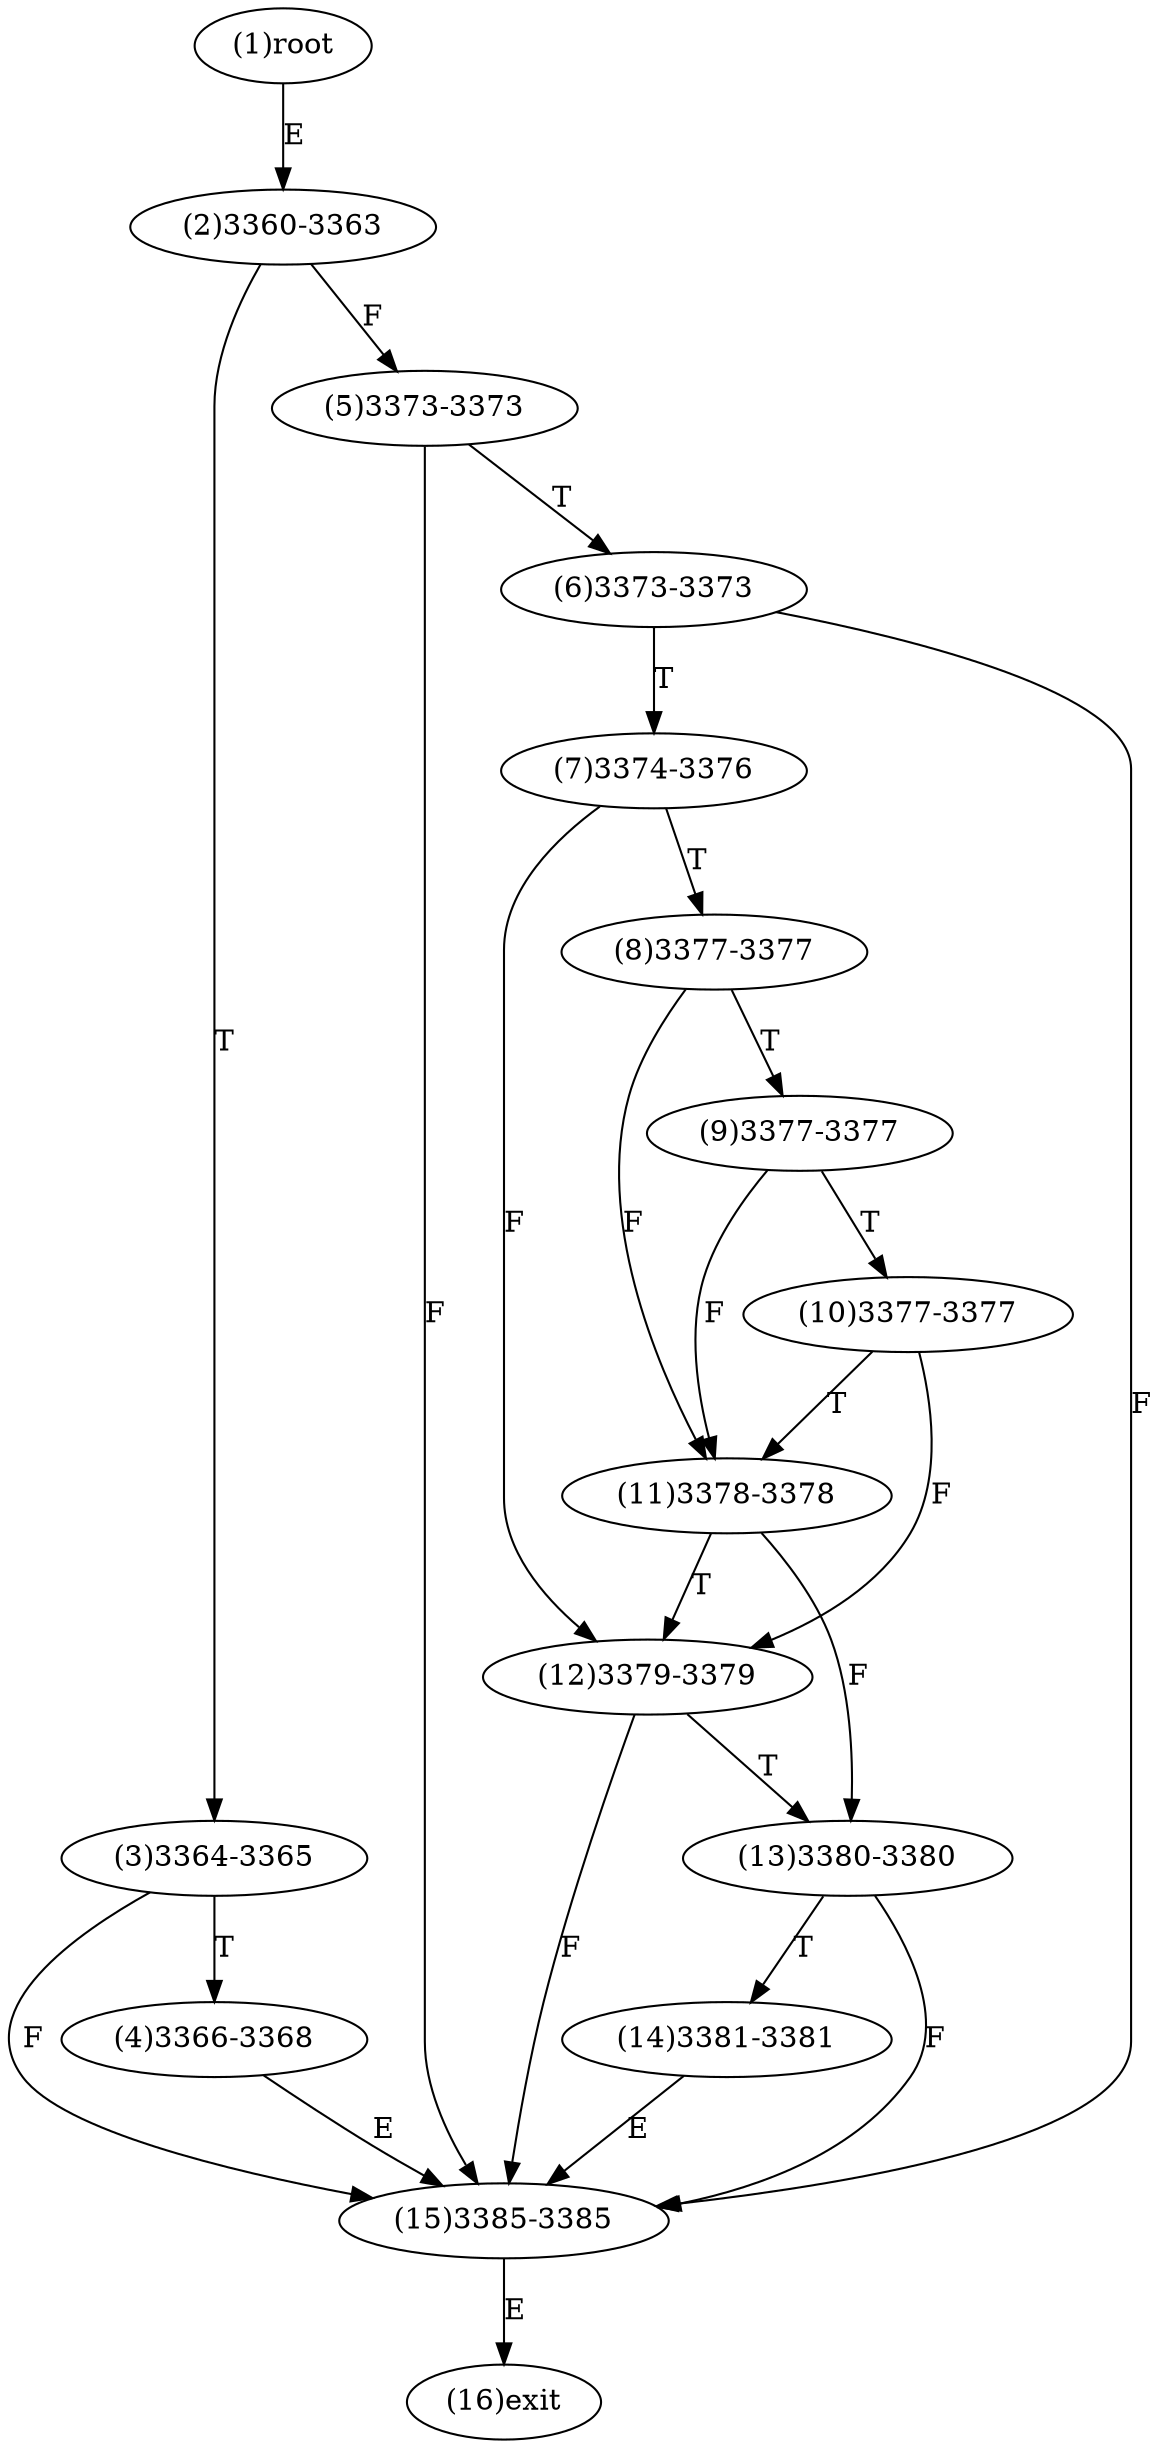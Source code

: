 digraph "" { 
1[ label="(1)root"];
2[ label="(2)3360-3363"];
3[ label="(3)3364-3365"];
4[ label="(4)3366-3368"];
5[ label="(5)3373-3373"];
6[ label="(6)3373-3373"];
7[ label="(7)3374-3376"];
8[ label="(8)3377-3377"];
9[ label="(9)3377-3377"];
10[ label="(10)3377-3377"];
11[ label="(11)3378-3378"];
12[ label="(12)3379-3379"];
13[ label="(13)3380-3380"];
14[ label="(14)3381-3381"];
15[ label="(15)3385-3385"];
16[ label="(16)exit"];
1->2[ label="E"];
2->5[ label="F"];
2->3[ label="T"];
3->15[ label="F"];
3->4[ label="T"];
4->15[ label="E"];
5->15[ label="F"];
5->6[ label="T"];
6->15[ label="F"];
6->7[ label="T"];
7->12[ label="F"];
7->8[ label="T"];
8->11[ label="F"];
8->9[ label="T"];
9->11[ label="F"];
9->10[ label="T"];
10->12[ label="F"];
10->11[ label="T"];
11->13[ label="F"];
11->12[ label="T"];
12->15[ label="F"];
12->13[ label="T"];
13->15[ label="F"];
13->14[ label="T"];
14->15[ label="E"];
15->16[ label="E"];
}